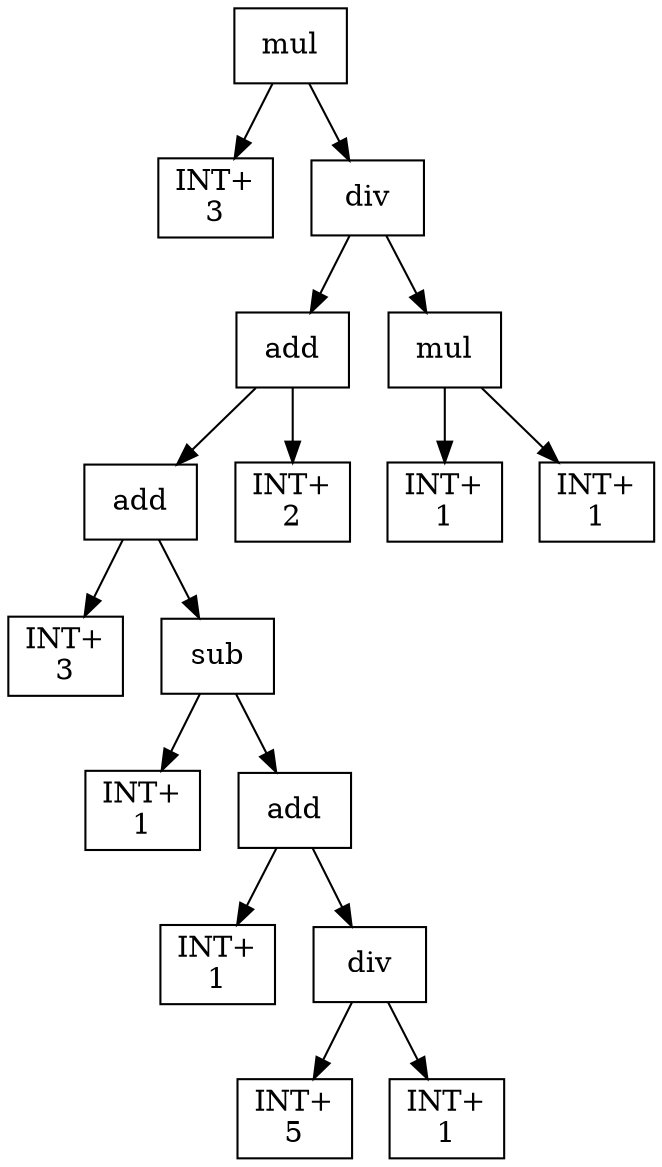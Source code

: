 digraph expr {
  node [shape=box];
  n1 [label="mul"];
  n2 [label="INT+\n3"];
  n3 [label="div"];
  n4 [label="add"];
  n5 [label="add"];
  n6 [label="INT+\n3"];
  n7 [label="sub"];
  n8 [label="INT+\n1"];
  n9 [label="add"];
  n10 [label="INT+\n1"];
  n11 [label="div"];
  n12 [label="INT+\n5"];
  n13 [label="INT+\n1"];
  n11 -> n12;
  n11 -> n13;
  n9 -> n10;
  n9 -> n11;
  n7 -> n8;
  n7 -> n9;
  n5 -> n6;
  n5 -> n7;
  n14 [label="INT+\n2"];
  n4 -> n5;
  n4 -> n14;
  n15 [label="mul"];
  n16 [label="INT+\n1"];
  n17 [label="INT+\n1"];
  n15 -> n16;
  n15 -> n17;
  n3 -> n4;
  n3 -> n15;
  n1 -> n2;
  n1 -> n3;
}